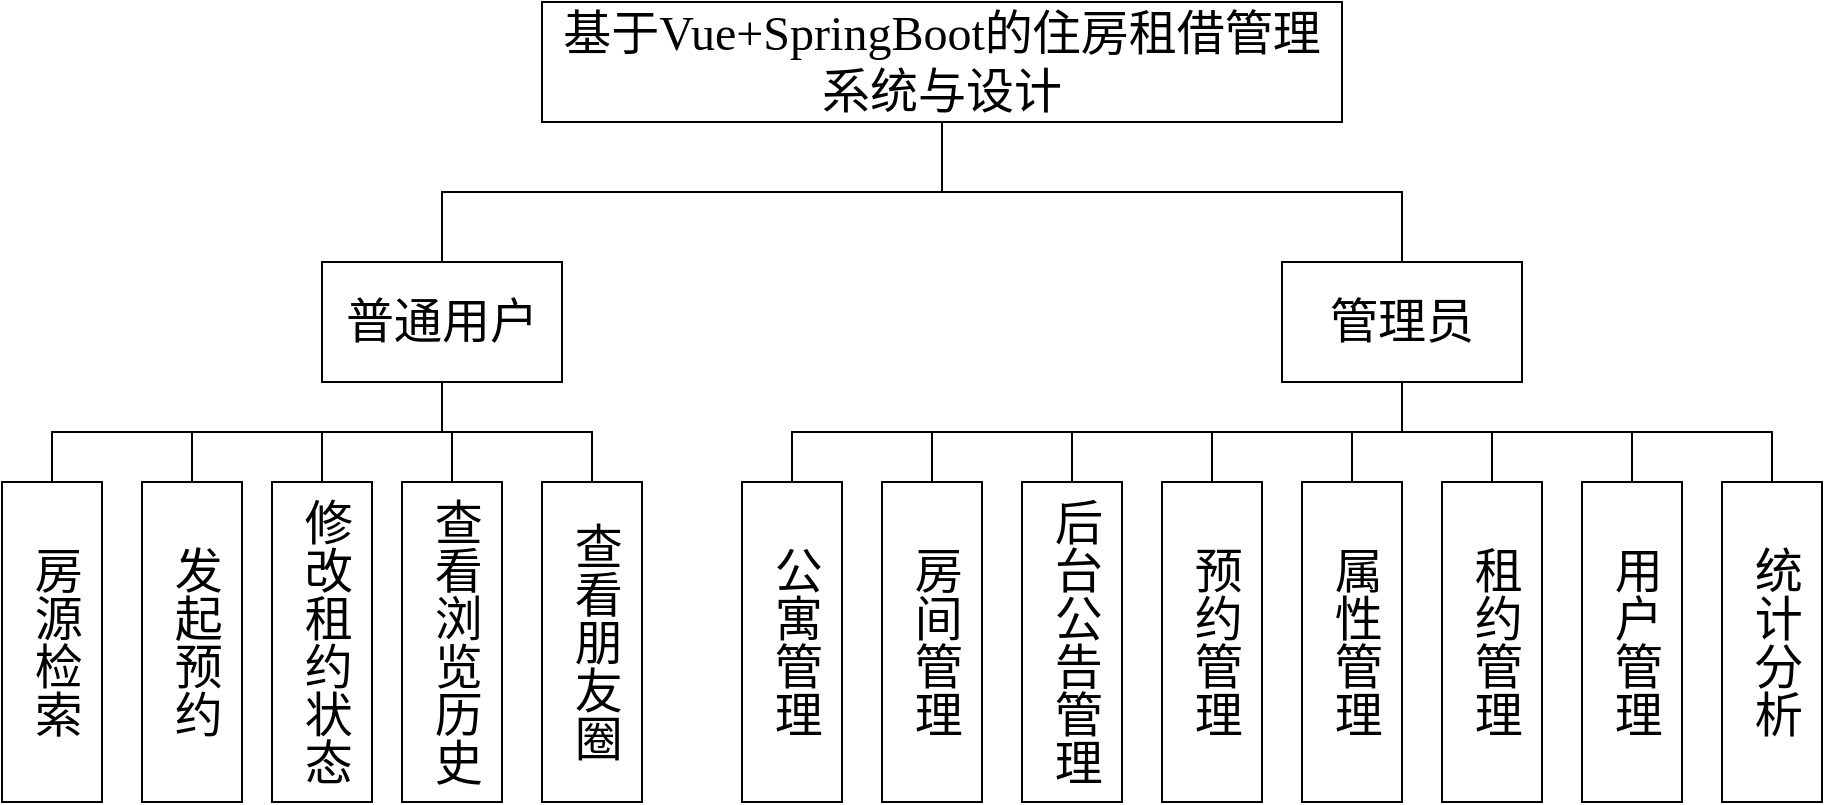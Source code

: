 <mxfile version="24.7.4" pages="4">
  <diagram name="第 1 页" id="FcYuLk7M3eU0l6T_arur">
    <mxGraphModel dx="1220" dy="830" grid="1" gridSize="10" guides="1" tooltips="1" connect="1" arrows="1" fold="1" page="1" pageScale="1" pageWidth="827" pageHeight="1169" math="0" shadow="0">
      <root>
        <mxCell id="0" />
        <mxCell id="1" parent="0" />
        <mxCell id="2OoA-qGZE4qfHTZQGie5-5" style="edgeStyle=orthogonalEdgeStyle;rounded=0;orthogonalLoop=1;jettySize=auto;html=1;exitX=0.5;exitY=1;exitDx=0;exitDy=0;entryX=0.5;entryY=0;entryDx=0;entryDy=0;fontFamily=宋体;fontSize=24;fontStyle=0;endArrow=none;endFill=0;" parent="1" source="2OoA-qGZE4qfHTZQGie5-1" target="2OoA-qGZE4qfHTZQGie5-2" edge="1">
          <mxGeometry relative="1" as="geometry" />
        </mxCell>
        <mxCell id="2OoA-qGZE4qfHTZQGie5-6" style="edgeStyle=orthogonalEdgeStyle;rounded=0;orthogonalLoop=1;jettySize=auto;html=1;exitX=0.5;exitY=1;exitDx=0;exitDy=0;entryX=0.5;entryY=0;entryDx=0;entryDy=0;fontFamily=宋体;fontSize=24;fontStyle=0;endArrow=none;endFill=0;" parent="1" source="2OoA-qGZE4qfHTZQGie5-1" target="2OoA-qGZE4qfHTZQGie5-3" edge="1">
          <mxGeometry relative="1" as="geometry" />
        </mxCell>
        <mxCell id="2OoA-qGZE4qfHTZQGie5-1" value="&lt;span style=&quot;font-size: 24px;&quot; lang=&quot;EN-US&quot;&gt;&lt;font style=&quot;font-size: 24px;&quot;&gt;基于Vue+SpringBoot的住房租借管理系统与设计&lt;/font&gt;&lt;/span&gt;" style="rounded=0;whiteSpace=wrap;html=1;fontFamily=宋体;fontSize=24;fontStyle=0" parent="1" vertex="1">
          <mxGeometry x="280" y="110" width="400" height="60" as="geometry" />
        </mxCell>
        <mxCell id="2OoA-qGZE4qfHTZQGie5-15" style="edgeStyle=orthogonalEdgeStyle;rounded=0;orthogonalLoop=1;jettySize=auto;html=1;exitX=0.5;exitY=1;exitDx=0;exitDy=0;entryX=0.5;entryY=0;entryDx=0;entryDy=0;fontStyle=0;fontFamily=宋体;fontSize=24;endArrow=none;endFill=0;" parent="1" source="2OoA-qGZE4qfHTZQGie5-2" target="2OoA-qGZE4qfHTZQGie5-7" edge="1">
          <mxGeometry relative="1" as="geometry" />
        </mxCell>
        <mxCell id="2OoA-qGZE4qfHTZQGie5-16" style="edgeStyle=orthogonalEdgeStyle;rounded=0;orthogonalLoop=1;jettySize=auto;html=1;exitX=0.5;exitY=1;exitDx=0;exitDy=0;entryX=0.5;entryY=0;entryDx=0;entryDy=0;fontStyle=0;fontFamily=宋体;fontSize=24;endArrow=none;endFill=0;" parent="1" source="2OoA-qGZE4qfHTZQGie5-2" target="2OoA-qGZE4qfHTZQGie5-8" edge="1">
          <mxGeometry relative="1" as="geometry" />
        </mxCell>
        <mxCell id="2OoA-qGZE4qfHTZQGie5-17" style="edgeStyle=orthogonalEdgeStyle;rounded=0;orthogonalLoop=1;jettySize=auto;html=1;exitX=0.5;exitY=1;exitDx=0;exitDy=0;entryX=0.5;entryY=0;entryDx=0;entryDy=0;fontStyle=0;fontFamily=宋体;fontSize=24;endArrow=none;endFill=0;" parent="1" source="2OoA-qGZE4qfHTZQGie5-2" target="2OoA-qGZE4qfHTZQGie5-10" edge="1">
          <mxGeometry relative="1" as="geometry" />
        </mxCell>
        <mxCell id="2OoA-qGZE4qfHTZQGie5-18" style="edgeStyle=orthogonalEdgeStyle;rounded=0;orthogonalLoop=1;jettySize=auto;html=1;exitX=0.5;exitY=1;exitDx=0;exitDy=0;entryX=0.5;entryY=0;entryDx=0;entryDy=0;fontStyle=0;fontFamily=宋体;fontSize=24;endArrow=none;endFill=0;" parent="1" source="2OoA-qGZE4qfHTZQGie5-2" target="2OoA-qGZE4qfHTZQGie5-13" edge="1">
          <mxGeometry relative="1" as="geometry" />
        </mxCell>
        <mxCell id="2OoA-qGZE4qfHTZQGie5-19" style="edgeStyle=orthogonalEdgeStyle;rounded=0;orthogonalLoop=1;jettySize=auto;html=1;exitX=0.5;exitY=1;exitDx=0;exitDy=0;entryX=0.5;entryY=0;entryDx=0;entryDy=0;fontStyle=0;fontFamily=宋体;fontSize=24;endArrow=none;endFill=0;" parent="1" source="2OoA-qGZE4qfHTZQGie5-2" target="2OoA-qGZE4qfHTZQGie5-14" edge="1">
          <mxGeometry relative="1" as="geometry" />
        </mxCell>
        <mxCell id="2OoA-qGZE4qfHTZQGie5-2" value="普通用户" style="rounded=0;whiteSpace=wrap;html=1;fontFamily=宋体;fontSize=24;fontStyle=0" parent="1" vertex="1">
          <mxGeometry x="170" y="240" width="120" height="60" as="geometry" />
        </mxCell>
        <mxCell id="2OoA-qGZE4qfHTZQGie5-25" style="edgeStyle=orthogonalEdgeStyle;rounded=0;orthogonalLoop=1;jettySize=auto;html=1;exitX=0.5;exitY=1;exitDx=0;exitDy=0;entryX=0.5;entryY=0;entryDx=0;entryDy=0;fontStyle=0;fontFamily=宋体;fontSize=24;endArrow=none;endFill=0;" parent="1" source="2OoA-qGZE4qfHTZQGie5-3" target="2OoA-qGZE4qfHTZQGie5-11" edge="1">
          <mxGeometry relative="1" as="geometry" />
        </mxCell>
        <mxCell id="2OoA-qGZE4qfHTZQGie5-26" style="edgeStyle=orthogonalEdgeStyle;rounded=0;orthogonalLoop=1;jettySize=auto;html=1;exitX=0.5;exitY=1;exitDx=0;exitDy=0;entryX=0.5;entryY=0;entryDx=0;entryDy=0;fontStyle=0;fontFamily=宋体;fontSize=24;endArrow=none;endFill=0;" parent="1" source="2OoA-qGZE4qfHTZQGie5-3" target="2OoA-qGZE4qfHTZQGie5-12" edge="1">
          <mxGeometry relative="1" as="geometry" />
        </mxCell>
        <mxCell id="2OoA-qGZE4qfHTZQGie5-27" style="edgeStyle=orthogonalEdgeStyle;rounded=0;orthogonalLoop=1;jettySize=auto;html=1;exitX=0.5;exitY=1;exitDx=0;exitDy=0;entryX=0.5;entryY=0;entryDx=0;entryDy=0;fontStyle=0;fontFamily=宋体;fontSize=24;endArrow=none;endFill=0;" parent="1" source="2OoA-qGZE4qfHTZQGie5-3" target="2OoA-qGZE4qfHTZQGie5-9" edge="1">
          <mxGeometry relative="1" as="geometry" />
        </mxCell>
        <mxCell id="2OoA-qGZE4qfHTZQGie5-28" style="edgeStyle=orthogonalEdgeStyle;rounded=0;orthogonalLoop=1;jettySize=auto;html=1;exitX=0.5;exitY=1;exitDx=0;exitDy=0;entryX=0.5;entryY=0;entryDx=0;entryDy=0;fontStyle=0;fontFamily=宋体;fontSize=24;endArrow=none;endFill=0;" parent="1" source="2OoA-qGZE4qfHTZQGie5-3" target="2OoA-qGZE4qfHTZQGie5-21" edge="1">
          <mxGeometry relative="1" as="geometry" />
        </mxCell>
        <mxCell id="2OoA-qGZE4qfHTZQGie5-29" style="edgeStyle=orthogonalEdgeStyle;rounded=0;orthogonalLoop=1;jettySize=auto;html=1;exitX=0.5;exitY=1;exitDx=0;exitDy=0;fontStyle=0;fontFamily=宋体;fontSize=24;endArrow=none;endFill=0;" parent="1" source="2OoA-qGZE4qfHTZQGie5-3" target="2OoA-qGZE4qfHTZQGie5-22" edge="1">
          <mxGeometry relative="1" as="geometry" />
        </mxCell>
        <mxCell id="2OoA-qGZE4qfHTZQGie5-30" style="edgeStyle=orthogonalEdgeStyle;rounded=0;orthogonalLoop=1;jettySize=auto;html=1;exitX=0.5;exitY=1;exitDx=0;exitDy=0;entryX=0.5;entryY=0;entryDx=0;entryDy=0;fontStyle=0;fontFamily=宋体;fontSize=24;endArrow=none;endFill=0;" parent="1" source="2OoA-qGZE4qfHTZQGie5-3" target="2OoA-qGZE4qfHTZQGie5-24" edge="1">
          <mxGeometry relative="1" as="geometry" />
        </mxCell>
        <mxCell id="2OoA-qGZE4qfHTZQGie5-31" style="edgeStyle=orthogonalEdgeStyle;rounded=0;orthogonalLoop=1;jettySize=auto;html=1;exitX=0.5;exitY=1;exitDx=0;exitDy=0;entryX=0.5;entryY=0;entryDx=0;entryDy=0;fontStyle=0;fontFamily=宋体;fontSize=24;endArrow=none;endFill=0;" parent="1" source="2OoA-qGZE4qfHTZQGie5-3" target="2OoA-qGZE4qfHTZQGie5-23" edge="1">
          <mxGeometry relative="1" as="geometry" />
        </mxCell>
        <mxCell id="2OoA-qGZE4qfHTZQGie5-32" style="edgeStyle=orthogonalEdgeStyle;rounded=0;orthogonalLoop=1;jettySize=auto;html=1;exitX=0.5;exitY=1;exitDx=0;exitDy=0;fontStyle=0;fontFamily=宋体;fontSize=24;endArrow=none;endFill=0;" parent="1" source="2OoA-qGZE4qfHTZQGie5-3" target="2OoA-qGZE4qfHTZQGie5-20" edge="1">
          <mxGeometry relative="1" as="geometry" />
        </mxCell>
        <mxCell id="2OoA-qGZE4qfHTZQGie5-3" value="管理员" style="rounded=0;whiteSpace=wrap;html=1;fontSize=24;fontFamily=宋体;fontStyle=0" parent="1" vertex="1">
          <mxGeometry x="650" y="240" width="120" height="60" as="geometry" />
        </mxCell>
        <mxCell id="2OoA-qGZE4qfHTZQGie5-7" value="房源检索" style="rounded=0;whiteSpace=wrap;html=1;textDirection=vertical-rl;fontFamily=宋体;fontSize=24;fontStyle=0" parent="1" vertex="1">
          <mxGeometry x="10" y="350" width="50" height="160" as="geometry" />
        </mxCell>
        <mxCell id="2OoA-qGZE4qfHTZQGie5-8" value="发起预约" style="rounded=0;whiteSpace=wrap;html=1;textDirection=vertical-rl;fontFamily=宋体;fontSize=24;fontStyle=0" parent="1" vertex="1">
          <mxGeometry x="80" y="350" width="50" height="160" as="geometry" />
        </mxCell>
        <mxCell id="2OoA-qGZE4qfHTZQGie5-9" value="后台公告管理" style="rounded=0;whiteSpace=wrap;html=1;textDirection=vertical-rl;fontFamily=宋体;fontSize=24;fontStyle=0" parent="1" vertex="1">
          <mxGeometry x="520" y="350" width="50" height="160" as="geometry" />
        </mxCell>
        <mxCell id="2OoA-qGZE4qfHTZQGie5-10" value="修改租约状态" style="rounded=0;whiteSpace=wrap;html=1;textDirection=vertical-rl;fontFamily=宋体;fontSize=24;fontStyle=0" parent="1" vertex="1">
          <mxGeometry x="145" y="350" width="50" height="160" as="geometry" />
        </mxCell>
        <mxCell id="2OoA-qGZE4qfHTZQGie5-11" value="公寓管理" style="rounded=0;whiteSpace=wrap;html=1;textDirection=vertical-rl;fontFamily=宋体;fontSize=24;fontStyle=0" parent="1" vertex="1">
          <mxGeometry x="380" y="350" width="50" height="160" as="geometry" />
        </mxCell>
        <mxCell id="2OoA-qGZE4qfHTZQGie5-12" value="房间管理" style="rounded=0;whiteSpace=wrap;html=1;textDirection=vertical-rl;fontFamily=宋体;fontSize=24;fontStyle=0" parent="1" vertex="1">
          <mxGeometry x="450" y="350" width="50" height="160" as="geometry" />
        </mxCell>
        <mxCell id="2OoA-qGZE4qfHTZQGie5-13" value="查看浏览历史" style="rounded=0;whiteSpace=wrap;html=1;textDirection=vertical-rl;fontFamily=宋体;fontSize=24;fontStyle=0" parent="1" vertex="1">
          <mxGeometry x="210" y="350" width="50" height="160" as="geometry" />
        </mxCell>
        <mxCell id="2OoA-qGZE4qfHTZQGie5-14" value="查看朋友圈" style="rounded=0;whiteSpace=wrap;html=1;textDirection=vertical-rl;fontFamily=宋体;fontSize=24;fontStyle=0" parent="1" vertex="1">
          <mxGeometry x="280" y="350" width="50" height="160" as="geometry" />
        </mxCell>
        <mxCell id="2OoA-qGZE4qfHTZQGie5-20" value="统计分析" style="rounded=0;whiteSpace=wrap;html=1;textDirection=vertical-rl;fontFamily=宋体;fontSize=24;fontStyle=0" parent="1" vertex="1">
          <mxGeometry x="870" y="350" width="50" height="160" as="geometry" />
        </mxCell>
        <mxCell id="2OoA-qGZE4qfHTZQGie5-21" value="预约管理" style="rounded=0;whiteSpace=wrap;html=1;textDirection=vertical-rl;fontFamily=宋体;fontSize=24;fontStyle=0" parent="1" vertex="1">
          <mxGeometry x="590" y="350" width="50" height="160" as="geometry" />
        </mxCell>
        <mxCell id="2OoA-qGZE4qfHTZQGie5-22" value="属性管理" style="rounded=0;whiteSpace=wrap;html=1;textDirection=vertical-rl;fontFamily=宋体;fontSize=24;fontStyle=0" parent="1" vertex="1">
          <mxGeometry x="660" y="350" width="50" height="160" as="geometry" />
        </mxCell>
        <mxCell id="2OoA-qGZE4qfHTZQGie5-23" value="用户管理" style="rounded=0;whiteSpace=wrap;html=1;textDirection=vertical-rl;fontFamily=宋体;fontSize=24;fontStyle=0" parent="1" vertex="1">
          <mxGeometry x="800" y="350" width="50" height="160" as="geometry" />
        </mxCell>
        <mxCell id="2OoA-qGZE4qfHTZQGie5-24" value="租约管理" style="rounded=0;whiteSpace=wrap;html=1;textDirection=vertical-rl;fontFamily=宋体;fontSize=24;fontStyle=0" parent="1" vertex="1">
          <mxGeometry x="730" y="350" width="50" height="160" as="geometry" />
        </mxCell>
      </root>
    </mxGraphModel>
  </diagram>
  <diagram id="Fwppzsf_L_YtIhirDorg" name="第 2 页">
    <mxGraphModel dx="854" dy="581" grid="1" gridSize="10" guides="1" tooltips="1" connect="1" arrows="1" fold="1" page="1" pageScale="1" pageWidth="827" pageHeight="1169" math="0" shadow="0">
      <root>
        <mxCell id="0" />
        <mxCell id="1" parent="0" />
        <mxCell id="SZwUJKsrsuimO1vQM_Lm-1" value="公寓表" style="rounded=0;whiteSpace=wrap;html=1;fontFamily=黑体;fontSize=20;" vertex="1" parent="1">
          <mxGeometry x="320" y="260" width="120" height="60" as="geometry" />
        </mxCell>
        <mxCell id="SZwUJKsrsuimO1vQM_Lm-15" style="edgeStyle=none;rounded=0;orthogonalLoop=1;jettySize=auto;html=1;exitX=1;exitY=0;exitDx=0;exitDy=0;entryX=0;entryY=0.75;entryDx=0;entryDy=0;endArrow=none;endFill=0;" edge="1" parent="1" source="SZwUJKsrsuimO1vQM_Lm-2" target="SZwUJKsrsuimO1vQM_Lm-1">
          <mxGeometry relative="1" as="geometry" />
        </mxCell>
        <mxCell id="SZwUJKsrsuimO1vQM_Lm-2" value="发布状态" style="ellipse;whiteSpace=wrap;html=1;fontFamily=黑体;fontSize=20;" vertex="1" parent="1">
          <mxGeometry x="155" y="340" width="90" height="80" as="geometry" />
        </mxCell>
        <mxCell id="SZwUJKsrsuimO1vQM_Lm-14" style="edgeStyle=none;rounded=0;orthogonalLoop=1;jettySize=auto;html=1;exitX=1;exitY=0.5;exitDx=0;exitDy=0;entryX=0;entryY=0.5;entryDx=0;entryDy=0;endArrow=none;endFill=0;" edge="1" parent="1" source="SZwUJKsrsuimO1vQM_Lm-3" target="SZwUJKsrsuimO1vQM_Lm-1">
          <mxGeometry relative="1" as="geometry" />
        </mxCell>
        <mxCell id="SZwUJKsrsuimO1vQM_Lm-3" value="公寓&lt;div&gt;联系方式&lt;/div&gt;" style="ellipse;whiteSpace=wrap;html=1;fontFamily=黑体;fontSize=20;" vertex="1" parent="1">
          <mxGeometry x="110" y="250" width="90" height="80" as="geometry" />
        </mxCell>
        <mxCell id="SZwUJKsrsuimO1vQM_Lm-17" style="edgeStyle=none;rounded=0;orthogonalLoop=1;jettySize=auto;html=1;exitX=0.5;exitY=0;exitDx=0;exitDy=0;entryX=0.5;entryY=1;entryDx=0;entryDy=0;endArrow=none;endFill=0;" edge="1" parent="1" source="SZwUJKsrsuimO1vQM_Lm-4" target="SZwUJKsrsuimO1vQM_Lm-1">
          <mxGeometry relative="1" as="geometry" />
        </mxCell>
        <mxCell id="SZwUJKsrsuimO1vQM_Lm-4" value="纬度" style="ellipse;whiteSpace=wrap;html=1;fontFamily=黑体;fontSize=20;" vertex="1" parent="1">
          <mxGeometry x="335" y="450" width="90" height="80" as="geometry" />
        </mxCell>
        <mxCell id="SZwUJKsrsuimO1vQM_Lm-20" style="edgeStyle=none;rounded=0;orthogonalLoop=1;jettySize=auto;html=1;exitX=0;exitY=0.5;exitDx=0;exitDy=0;entryX=1;entryY=0.5;entryDx=0;entryDy=0;endArrow=none;endFill=0;" edge="1" parent="1" source="SZwUJKsrsuimO1vQM_Lm-5" target="SZwUJKsrsuimO1vQM_Lm-1">
          <mxGeometry relative="1" as="geometry" />
        </mxCell>
        <mxCell id="SZwUJKsrsuimO1vQM_Lm-5" value="经度" style="ellipse;whiteSpace=wrap;html=1;fontFamily=黑体;fontSize=20;" vertex="1" parent="1">
          <mxGeometry x="550" y="250" width="90" height="80" as="geometry" />
        </mxCell>
        <mxCell id="SZwUJKsrsuimO1vQM_Lm-21" style="edgeStyle=none;rounded=0;orthogonalLoop=1;jettySize=auto;html=1;exitX=0;exitY=0.5;exitDx=0;exitDy=0;entryX=1;entryY=0.25;entryDx=0;entryDy=0;endArrow=none;endFill=0;" edge="1" parent="1" source="SZwUJKsrsuimO1vQM_Lm-6" target="SZwUJKsrsuimO1vQM_Lm-1">
          <mxGeometry relative="1" as="geometry" />
        </mxCell>
        <mxCell id="SZwUJKsrsuimO1vQM_Lm-6" value="详细地址" style="ellipse;whiteSpace=wrap;html=1;fontFamily=黑体;fontSize=20;" vertex="1" parent="1">
          <mxGeometry x="500" y="160" width="90" height="80" as="geometry" />
        </mxCell>
        <mxCell id="SZwUJKsrsuimO1vQM_Lm-22" style="edgeStyle=none;rounded=0;orthogonalLoop=1;jettySize=auto;html=1;exitX=0.5;exitY=1;exitDx=0;exitDy=0;entryX=0.75;entryY=0;entryDx=0;entryDy=0;endArrow=none;endFill=0;" edge="1" parent="1" source="SZwUJKsrsuimO1vQM_Lm-7" target="SZwUJKsrsuimO1vQM_Lm-1">
          <mxGeometry relative="1" as="geometry" />
        </mxCell>
        <mxCell id="SZwUJKsrsuimO1vQM_Lm-7" value="所属&lt;div&gt;省份ID&lt;/div&gt;" style="ellipse;whiteSpace=wrap;html=1;fontFamily=黑体;fontSize=20;" vertex="1" parent="1">
          <mxGeometry x="390" y="80" width="90" height="80" as="geometry" />
        </mxCell>
        <mxCell id="SZwUJKsrsuimO1vQM_Lm-13" style="edgeStyle=none;rounded=0;orthogonalLoop=1;jettySize=auto;html=1;exitX=1;exitY=1;exitDx=0;exitDy=0;entryX=0;entryY=0.25;entryDx=0;entryDy=0;endArrow=none;endFill=0;" edge="1" parent="1" source="SZwUJKsrsuimO1vQM_Lm-8" target="SZwUJKsrsuimO1vQM_Lm-1">
          <mxGeometry relative="1" as="geometry" />
        </mxCell>
        <mxCell id="SZwUJKsrsuimO1vQM_Lm-8" value="所属&lt;div&gt;城市ID&lt;/div&gt;" style="ellipse;whiteSpace=wrap;html=1;fontFamily=黑体;fontSize=20;" vertex="1" parent="1">
          <mxGeometry x="155" y="150" width="90" height="80" as="geometry" />
        </mxCell>
        <mxCell id="SZwUJKsrsuimO1vQM_Lm-18" style="edgeStyle=none;rounded=0;orthogonalLoop=1;jettySize=auto;html=1;exitX=0;exitY=0;exitDx=0;exitDy=0;entryX=0.75;entryY=1;entryDx=0;entryDy=0;endArrow=none;endFill=0;" edge="1" parent="1" source="SZwUJKsrsuimO1vQM_Lm-9" target="SZwUJKsrsuimO1vQM_Lm-1">
          <mxGeometry relative="1" as="geometry" />
        </mxCell>
        <mxCell id="SZwUJKsrsuimO1vQM_Lm-9" value="所属&lt;div&gt;区域ID&lt;/div&gt;" style="ellipse;whiteSpace=wrap;html=1;fontFamily=黑体;fontSize=20;" vertex="1" parent="1">
          <mxGeometry x="450" y="410" width="90" height="80" as="geometry" />
        </mxCell>
        <mxCell id="SZwUJKsrsuimO1vQM_Lm-16" style="edgeStyle=none;rounded=0;orthogonalLoop=1;jettySize=auto;html=1;exitX=0.5;exitY=0;exitDx=0;exitDy=0;entryX=0.25;entryY=1;entryDx=0;entryDy=0;endArrow=none;endFill=0;" edge="1" parent="1" source="SZwUJKsrsuimO1vQM_Lm-10" target="SZwUJKsrsuimO1vQM_Lm-1">
          <mxGeometry relative="1" as="geometry" />
        </mxCell>
        <mxCell id="SZwUJKsrsuimO1vQM_Lm-10" value="公寓介绍" style="ellipse;whiteSpace=wrap;html=1;fontFamily=黑体;fontSize=20;" vertex="1" parent="1">
          <mxGeometry x="220" y="420" width="90" height="80" as="geometry" />
        </mxCell>
        <mxCell id="SZwUJKsrsuimO1vQM_Lm-19" style="edgeStyle=none;rounded=0;orthogonalLoop=1;jettySize=auto;html=1;exitX=0;exitY=0;exitDx=0;exitDy=0;entryX=1;entryY=0.75;entryDx=0;entryDy=0;endArrow=none;endFill=0;" edge="1" parent="1" source="SZwUJKsrsuimO1vQM_Lm-11" target="SZwUJKsrsuimO1vQM_Lm-1">
          <mxGeometry relative="1" as="geometry" />
        </mxCell>
        <mxCell id="SZwUJKsrsuimO1vQM_Lm-11" value="公寓名称" style="ellipse;whiteSpace=wrap;html=1;fontFamily=黑体;fontSize=20;" vertex="1" parent="1">
          <mxGeometry x="530" y="340" width="90" height="80" as="geometry" />
        </mxCell>
        <mxCell id="SZwUJKsrsuimO1vQM_Lm-23" style="edgeStyle=none;rounded=0;orthogonalLoop=1;jettySize=auto;html=1;exitX=0.5;exitY=1;exitDx=0;exitDy=0;entryX=0.25;entryY=0;entryDx=0;entryDy=0;endArrow=none;endFill=0;" edge="1" parent="1" source="SZwUJKsrsuimO1vQM_Lm-12" target="SZwUJKsrsuimO1vQM_Lm-1">
          <mxGeometry relative="1" as="geometry" />
        </mxCell>
        <mxCell id="SZwUJKsrsuimO1vQM_Lm-12" value="主键" style="ellipse;whiteSpace=wrap;html=1;fontFamily=黑体;fontSize=20;" vertex="1" parent="1">
          <mxGeometry x="260" y="80" width="90" height="80" as="geometry" />
        </mxCell>
      </root>
    </mxGraphModel>
  </diagram>
  <diagram id="QqJfFdlYY6P-vBGl2SbI" name="第 3 页">
    <mxGraphModel dx="854" dy="581" grid="1" gridSize="10" guides="1" tooltips="1" connect="1" arrows="1" fold="1" page="1" pageScale="1" pageWidth="827" pageHeight="1169" math="0" shadow="0">
      <root>
        <mxCell id="0" />
        <mxCell id="1" parent="0" />
        <mxCell id="VVMVrB-8EFijV07VmHw6-1" value="房间表" style="rounded=0;whiteSpace=wrap;html=1;fontFamily=黑体;fontSize=20;" vertex="1" parent="1">
          <mxGeometry x="320" y="260" width="120" height="60" as="geometry" />
        </mxCell>
        <mxCell id="VVMVrB-8EFijV07VmHw6-6" style="edgeStyle=none;rounded=0;orthogonalLoop=1;jettySize=auto;html=1;exitX=1;exitY=0;exitDx=0;exitDy=0;entryX=0.25;entryY=1;entryDx=0;entryDy=0;endArrow=none;endFill=0;" edge="1" parent="1" source="VVMVrB-8EFijV07VmHw6-7" target="VVMVrB-8EFijV07VmHw6-1">
          <mxGeometry relative="1" as="geometry" />
        </mxCell>
        <mxCell id="VVMVrB-8EFijV07VmHw6-7" value="更新时间" style="ellipse;whiteSpace=wrap;html=1;fontFamily=黑体;fontSize=20;" vertex="1" parent="1">
          <mxGeometry x="220" y="360" width="90" height="80" as="geometry" />
        </mxCell>
        <mxCell id="VVMVrB-8EFijV07VmHw6-8" style="edgeStyle=none;rounded=0;orthogonalLoop=1;jettySize=auto;html=1;exitX=0;exitY=0.5;exitDx=0;exitDy=0;entryX=1;entryY=0.5;entryDx=0;entryDy=0;endArrow=none;endFill=0;" edge="1" parent="1" source="VVMVrB-8EFijV07VmHw6-9" target="VVMVrB-8EFijV07VmHw6-1">
          <mxGeometry relative="1" as="geometry" />
        </mxCell>
        <mxCell id="VVMVrB-8EFijV07VmHw6-9" value="所属&lt;div&gt;公寓ID&lt;/div&gt;" style="ellipse;whiteSpace=wrap;html=1;fontFamily=黑体;fontSize=20;" vertex="1" parent="1">
          <mxGeometry x="530" y="250" width="90" height="80" as="geometry" />
        </mxCell>
        <mxCell id="VVMVrB-8EFijV07VmHw6-10" style="edgeStyle=none;rounded=0;orthogonalLoop=1;jettySize=auto;html=1;exitX=0;exitY=1;exitDx=0;exitDy=0;entryX=1;entryY=0.25;entryDx=0;entryDy=0;endArrow=none;endFill=0;" edge="1" parent="1" source="VVMVrB-8EFijV07VmHw6-11" target="VVMVrB-8EFijV07VmHw6-1">
          <mxGeometry relative="1" as="geometry" />
        </mxCell>
        <mxCell id="VVMVrB-8EFijV07VmHw6-11" value="租金" style="ellipse;whiteSpace=wrap;html=1;fontFamily=黑体;fontSize=20;" vertex="1" parent="1">
          <mxGeometry x="460" y="160" width="90" height="80" as="geometry" />
        </mxCell>
        <mxCell id="VVMVrB-8EFijV07VmHw6-12" style="edgeStyle=none;rounded=0;orthogonalLoop=1;jettySize=auto;html=1;exitX=0.5;exitY=1;exitDx=0;exitDy=0;entryX=0.5;entryY=0;entryDx=0;entryDy=0;endArrow=none;endFill=0;" edge="1" parent="1" source="VVMVrB-8EFijV07VmHw6-13" target="VVMVrB-8EFijV07VmHw6-1">
          <mxGeometry relative="1" as="geometry" />
        </mxCell>
        <mxCell id="VVMVrB-8EFijV07VmHw6-13" value="房间号" style="ellipse;whiteSpace=wrap;html=1;fontFamily=黑体;fontSize=20;" vertex="1" parent="1">
          <mxGeometry x="350" y="110" width="90" height="80" as="geometry" />
        </mxCell>
        <mxCell id="VVMVrB-8EFijV07VmHw6-16" style="edgeStyle=none;rounded=0;orthogonalLoop=1;jettySize=auto;html=1;exitX=0.5;exitY=0;exitDx=0;exitDy=0;entryX=0.63;entryY=0.99;entryDx=0;entryDy=0;endArrow=none;endFill=0;entryPerimeter=0;" edge="1" parent="1" source="VVMVrB-8EFijV07VmHw6-17" target="VVMVrB-8EFijV07VmHw6-1">
          <mxGeometry relative="1" as="geometry" />
        </mxCell>
        <mxCell id="VVMVrB-8EFijV07VmHw6-17" value="创建时间" style="ellipse;whiteSpace=wrap;html=1;fontFamily=黑体;fontSize=20;" vertex="1" parent="1">
          <mxGeometry x="350" y="390" width="90" height="80" as="geometry" />
        </mxCell>
        <mxCell id="VVMVrB-8EFijV07VmHw6-18" style="edgeStyle=none;rounded=0;orthogonalLoop=1;jettySize=auto;html=1;exitX=1;exitY=0.5;exitDx=0;exitDy=0;entryX=0;entryY=0.5;entryDx=0;entryDy=0;endArrow=none;endFill=0;" edge="1" parent="1" source="VVMVrB-8EFijV07VmHw6-19" target="VVMVrB-8EFijV07VmHw6-1">
          <mxGeometry relative="1" as="geometry" />
        </mxCell>
        <mxCell id="VVMVrB-8EFijV07VmHw6-19" value="逻辑删除" style="ellipse;whiteSpace=wrap;html=1;fontFamily=黑体;fontSize=20;" vertex="1" parent="1">
          <mxGeometry x="170" y="250" width="90" height="80" as="geometry" />
        </mxCell>
        <mxCell id="VVMVrB-8EFijV07VmHw6-20" style="edgeStyle=none;rounded=0;orthogonalLoop=1;jettySize=auto;html=1;exitX=0;exitY=0;exitDx=0;exitDy=0;entryX=1;entryY=0.75;entryDx=0;entryDy=0;endArrow=none;endFill=0;" edge="1" parent="1" source="VVMVrB-8EFijV07VmHw6-21" target="VVMVrB-8EFijV07VmHw6-1">
          <mxGeometry relative="1" as="geometry" />
        </mxCell>
        <mxCell id="VVMVrB-8EFijV07VmHw6-21" value="发布状态" style="ellipse;whiteSpace=wrap;html=1;fontFamily=黑体;fontSize=20;" vertex="1" parent="1">
          <mxGeometry x="470" y="350" width="90" height="80" as="geometry" />
        </mxCell>
        <mxCell id="VVMVrB-8EFijV07VmHw6-22" style="edgeStyle=none;rounded=0;orthogonalLoop=1;jettySize=auto;html=1;exitX=1;exitY=1;exitDx=0;exitDy=0;entryX=0.25;entryY=0;entryDx=0;entryDy=0;endArrow=none;endFill=0;" edge="1" parent="1" source="VVMVrB-8EFijV07VmHw6-23" target="VVMVrB-8EFijV07VmHw6-1">
          <mxGeometry relative="1" as="geometry" />
        </mxCell>
        <mxCell id="VVMVrB-8EFijV07VmHw6-23" value="主键" style="ellipse;whiteSpace=wrap;html=1;fontFamily=黑体;fontSize=20;" vertex="1" parent="1">
          <mxGeometry x="230" y="150" width="90" height="80" as="geometry" />
        </mxCell>
      </root>
    </mxGraphModel>
  </diagram>
  <diagram id="1LeeZoVBugdSqgpWgSt4" name="第 4 页">
    <mxGraphModel dx="854" dy="581" grid="1" gridSize="10" guides="1" tooltips="1" connect="1" arrows="1" fold="1" page="1" pageScale="1" pageWidth="827" pageHeight="1169" math="0" shadow="0">
      <root>
        <mxCell id="0" />
        <mxCell id="1" parent="0" />
        <mxCell id="6-iV23dUzByPipwpeBNA-1" value="房间表" style="rounded=0;whiteSpace=wrap;html=1;fontFamily=黑体;fontSize=20;" vertex="1" parent="1">
          <mxGeometry x="320" y="260" width="120" height="60" as="geometry" />
        </mxCell>
        <mxCell id="6-iV23dUzByPipwpeBNA-2" style="edgeStyle=none;rounded=0;orthogonalLoop=1;jettySize=auto;html=1;exitX=1;exitY=0;exitDx=0;exitDy=0;entryX=0.25;entryY=1;entryDx=0;entryDy=0;endArrow=none;endFill=0;" edge="1" parent="1" source="6-iV23dUzByPipwpeBNA-3" target="6-iV23dUzByPipwpeBNA-1">
          <mxGeometry relative="1" as="geometry" />
        </mxCell>
        <mxCell id="6-iV23dUzByPipwpeBNA-3" value="更新时间" style="ellipse;whiteSpace=wrap;html=1;fontFamily=黑体;fontSize=20;" vertex="1" parent="1">
          <mxGeometry x="220" y="360" width="90" height="80" as="geometry" />
        </mxCell>
        <mxCell id="6-iV23dUzByPipwpeBNA-4" style="edgeStyle=none;rounded=0;orthogonalLoop=1;jettySize=auto;html=1;exitX=0;exitY=0.5;exitDx=0;exitDy=0;entryX=1;entryY=0.5;entryDx=0;entryDy=0;endArrow=none;endFill=0;" edge="1" parent="1" source="6-iV23dUzByPipwpeBNA-5" target="6-iV23dUzByPipwpeBNA-1">
          <mxGeometry relative="1" as="geometry" />
        </mxCell>
        <mxCell id="6-iV23dUzByPipwpeBNA-5" value="所属&lt;div&gt;公寓ID&lt;/div&gt;" style="ellipse;whiteSpace=wrap;html=1;fontFamily=黑体;fontSize=20;" vertex="1" parent="1">
          <mxGeometry x="530" y="250" width="90" height="80" as="geometry" />
        </mxCell>
        <mxCell id="6-iV23dUzByPipwpeBNA-6" style="edgeStyle=none;rounded=0;orthogonalLoop=1;jettySize=auto;html=1;exitX=0;exitY=1;exitDx=0;exitDy=0;entryX=1;entryY=0.25;entryDx=0;entryDy=0;endArrow=none;endFill=0;" edge="1" parent="1" source="6-iV23dUzByPipwpeBNA-7" target="6-iV23dUzByPipwpeBNA-1">
          <mxGeometry relative="1" as="geometry" />
        </mxCell>
        <mxCell id="6-iV23dUzByPipwpeBNA-7" value="租金" style="ellipse;whiteSpace=wrap;html=1;fontFamily=黑体;fontSize=20;" vertex="1" parent="1">
          <mxGeometry x="460" y="160" width="90" height="80" as="geometry" />
        </mxCell>
        <mxCell id="6-iV23dUzByPipwpeBNA-8" style="edgeStyle=none;rounded=0;orthogonalLoop=1;jettySize=auto;html=1;exitX=0.5;exitY=1;exitDx=0;exitDy=0;entryX=0.5;entryY=0;entryDx=0;entryDy=0;endArrow=none;endFill=0;" edge="1" parent="1" source="6-iV23dUzByPipwpeBNA-9" target="6-iV23dUzByPipwpeBNA-1">
          <mxGeometry relative="1" as="geometry" />
        </mxCell>
        <mxCell id="6-iV23dUzByPipwpeBNA-9" value="房间号" style="ellipse;whiteSpace=wrap;html=1;fontFamily=黑体;fontSize=20;" vertex="1" parent="1">
          <mxGeometry x="350" y="110" width="90" height="80" as="geometry" />
        </mxCell>
        <mxCell id="6-iV23dUzByPipwpeBNA-10" style="edgeStyle=none;rounded=0;orthogonalLoop=1;jettySize=auto;html=1;exitX=0.5;exitY=0;exitDx=0;exitDy=0;entryX=0.63;entryY=0.99;entryDx=0;entryDy=0;endArrow=none;endFill=0;entryPerimeter=0;" edge="1" parent="1" source="6-iV23dUzByPipwpeBNA-11" target="6-iV23dUzByPipwpeBNA-1">
          <mxGeometry relative="1" as="geometry" />
        </mxCell>
        <mxCell id="6-iV23dUzByPipwpeBNA-11" value="创建时间" style="ellipse;whiteSpace=wrap;html=1;fontFamily=黑体;fontSize=20;" vertex="1" parent="1">
          <mxGeometry x="350" y="390" width="90" height="80" as="geometry" />
        </mxCell>
        <mxCell id="6-iV23dUzByPipwpeBNA-12" style="edgeStyle=none;rounded=0;orthogonalLoop=1;jettySize=auto;html=1;exitX=1;exitY=0.5;exitDx=0;exitDy=0;entryX=0;entryY=0.5;entryDx=0;entryDy=0;endArrow=none;endFill=0;" edge="1" parent="1" source="6-iV23dUzByPipwpeBNA-13" target="6-iV23dUzByPipwpeBNA-1">
          <mxGeometry relative="1" as="geometry" />
        </mxCell>
        <mxCell id="6-iV23dUzByPipwpeBNA-13" value="逻辑删除" style="ellipse;whiteSpace=wrap;html=1;fontFamily=黑体;fontSize=20;" vertex="1" parent="1">
          <mxGeometry x="170" y="250" width="90" height="80" as="geometry" />
        </mxCell>
        <mxCell id="6-iV23dUzByPipwpeBNA-14" style="edgeStyle=none;rounded=0;orthogonalLoop=1;jettySize=auto;html=1;exitX=0;exitY=0;exitDx=0;exitDy=0;entryX=1;entryY=0.75;entryDx=0;entryDy=0;endArrow=none;endFill=0;" edge="1" parent="1" source="6-iV23dUzByPipwpeBNA-15" target="6-iV23dUzByPipwpeBNA-1">
          <mxGeometry relative="1" as="geometry" />
        </mxCell>
        <mxCell id="6-iV23dUzByPipwpeBNA-15" value="发布状态" style="ellipse;whiteSpace=wrap;html=1;fontFamily=黑体;fontSize=20;" vertex="1" parent="1">
          <mxGeometry x="470" y="350" width="90" height="80" as="geometry" />
        </mxCell>
        <mxCell id="6-iV23dUzByPipwpeBNA-16" style="edgeStyle=none;rounded=0;orthogonalLoop=1;jettySize=auto;html=1;exitX=1;exitY=1;exitDx=0;exitDy=0;entryX=0.25;entryY=0;entryDx=0;entryDy=0;endArrow=none;endFill=0;" edge="1" parent="1" source="6-iV23dUzByPipwpeBNA-17" target="6-iV23dUzByPipwpeBNA-1">
          <mxGeometry relative="1" as="geometry" />
        </mxCell>
        <mxCell id="6-iV23dUzByPipwpeBNA-17" value="主键" style="ellipse;whiteSpace=wrap;html=1;fontFamily=黑体;fontSize=20;" vertex="1" parent="1">
          <mxGeometry x="230" y="150" width="90" height="80" as="geometry" />
        </mxCell>
      </root>
    </mxGraphModel>
  </diagram>
</mxfile>
